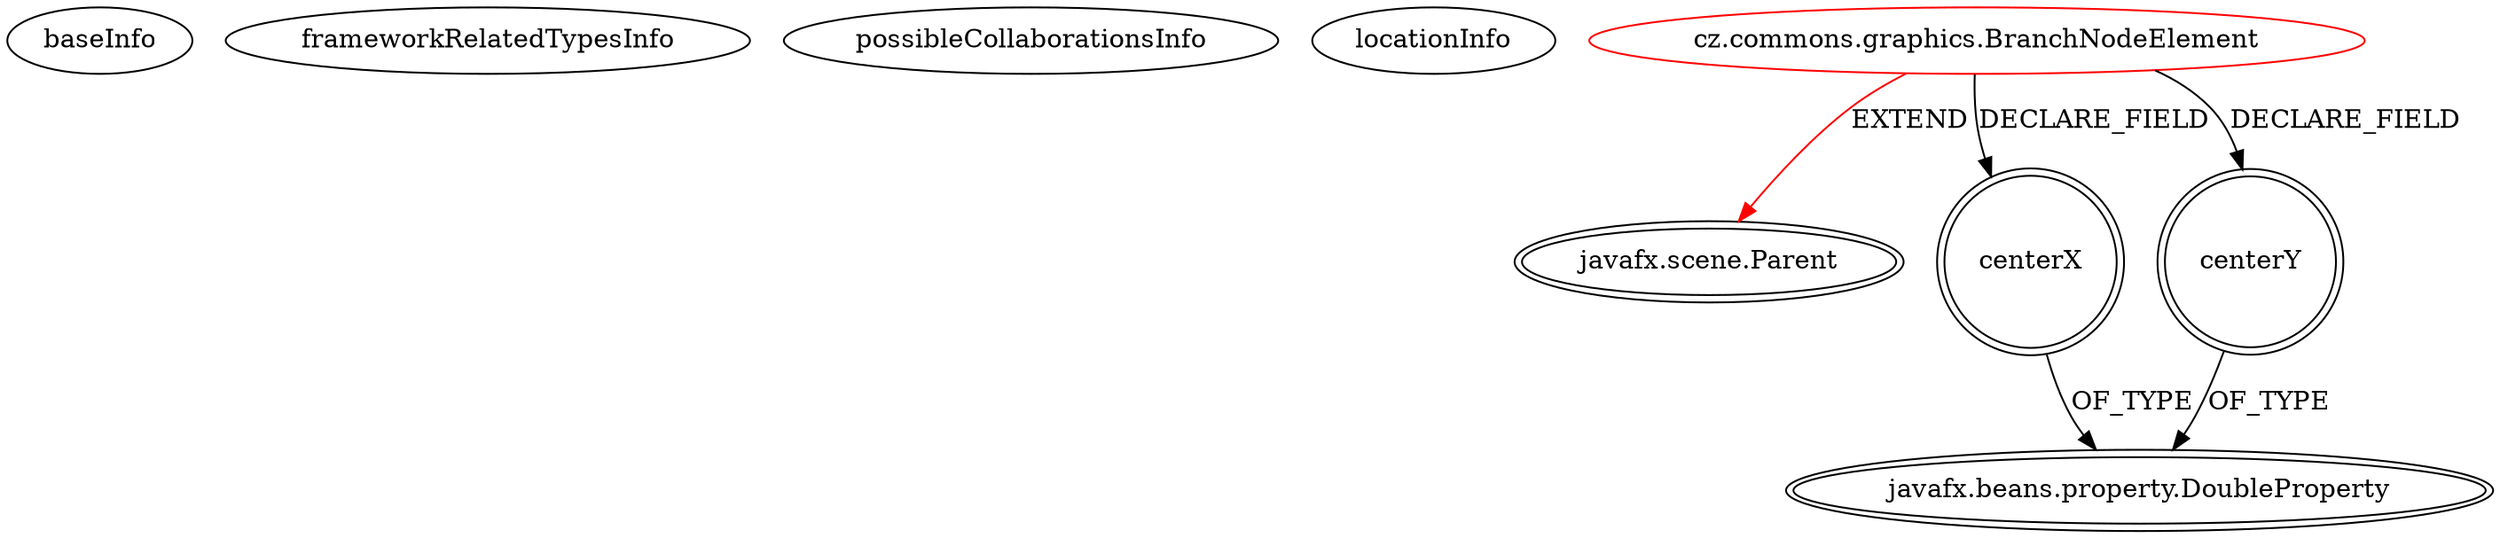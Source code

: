 digraph {
baseInfo[graphId=923,category="extension_graph",isAnonymous=false,possibleRelation=false]
frameworkRelatedTypesInfo[0="javafx.scene.Parent"]
possibleCollaborationsInfo[]
locationInfo[projectName="Maxxa-MT-common",filePath="/Maxxa-MT-common/MT-common-master/src/cz/commons/graphics/BranchNodeElement.java",contextSignature="BranchNodeElement",graphId="923"]
0[label="cz.commons.graphics.BranchNodeElement",vertexType="ROOT_CLIENT_CLASS_DECLARATION",isFrameworkType=false,color=red]
1[label="javafx.scene.Parent",vertexType="FRAMEWORK_CLASS_TYPE",isFrameworkType=true,peripheries=2]
2[label="centerX",vertexType="FIELD_DECLARATION",isFrameworkType=true,peripheries=2,shape=circle]
3[label="javafx.beans.property.DoubleProperty",vertexType="FRAMEWORK_CLASS_TYPE",isFrameworkType=true,peripheries=2]
4[label="centerY",vertexType="FIELD_DECLARATION",isFrameworkType=true,peripheries=2,shape=circle]
0->1[label="EXTEND",color=red]
0->2[label="DECLARE_FIELD"]
2->3[label="OF_TYPE"]
0->4[label="DECLARE_FIELD"]
4->3[label="OF_TYPE"]
}
